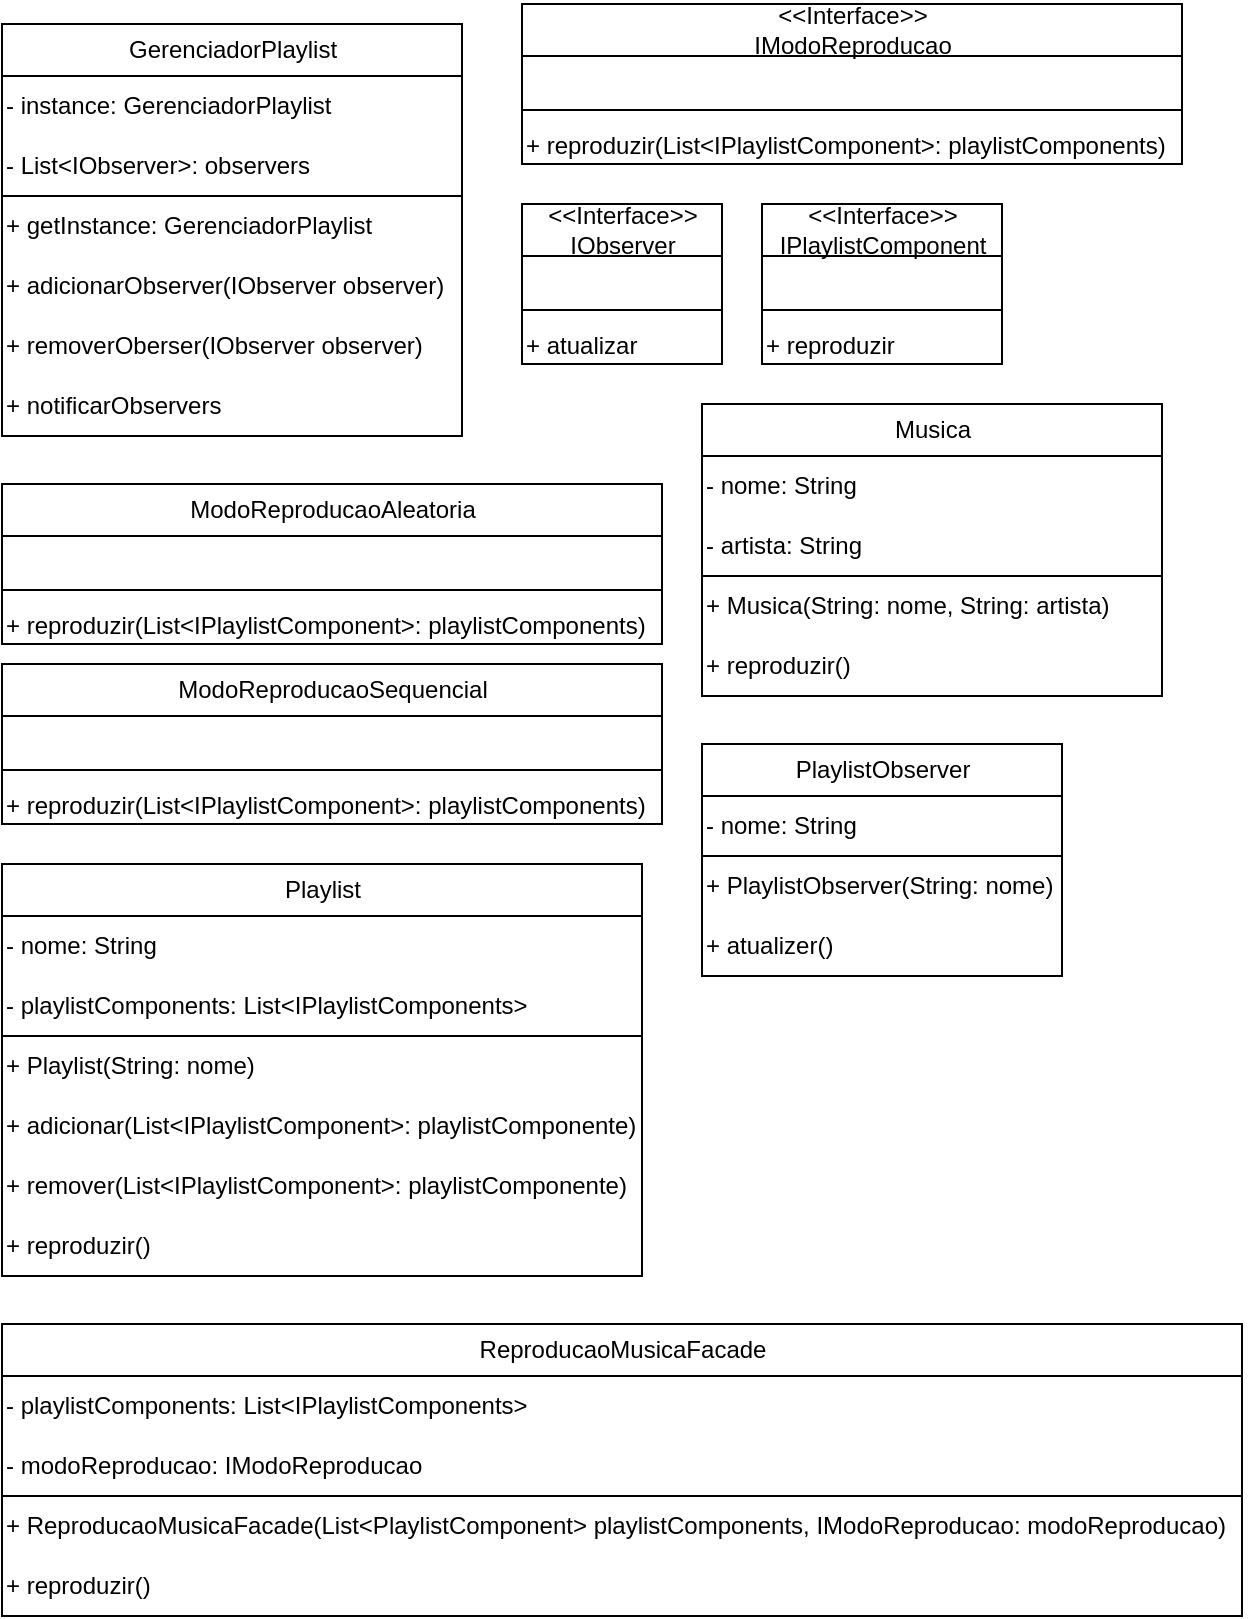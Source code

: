 <mxfile>
    <diagram id="QsTymviUT69j_Hzill_S" name="Page-1">
        <mxGraphModel dx="651" dy="467" grid="1" gridSize="10" guides="1" tooltips="1" connect="1" arrows="1" fold="1" page="1" pageScale="1" pageWidth="850" pageHeight="1100" math="0" shadow="0">
            <root>
                <mxCell id="0"/>
                <mxCell id="1" parent="0"/>
                <mxCell id="2" value="GerenciadorPlaylist" style="swimlane;fontStyle=0;childLayout=stackLayout;horizontal=1;startSize=26;fillColor=none;horizontalStack=0;resizeParent=1;resizeParentMax=0;resizeLast=0;collapsible=1;marginBottom=0;html=1;" parent="1" vertex="1">
                    <mxGeometry x="20" y="80" width="230" height="206" as="geometry"/>
                </mxCell>
                <mxCell id="3" value="- instance: GerenciadorPlaylist&lt;span style=&quot;&quot;&gt;&lt;br&gt;&lt;/span&gt;" style="text;html=1;strokeColor=none;fillColor=none;align=left;verticalAlign=middle;whiteSpace=wrap;rounded=0;" parent="2" vertex="1">
                    <mxGeometry y="26" width="230" height="30" as="geometry"/>
                </mxCell>
                <mxCell id="5" value="- List&amp;lt;IObserver&amp;gt;: observers" style="text;html=1;strokeColor=none;fillColor=none;align=left;verticalAlign=middle;whiteSpace=wrap;rounded=0;" vertex="1" parent="2">
                    <mxGeometry y="56" width="230" height="30" as="geometry"/>
                </mxCell>
                <mxCell id="10" value="+ getInstance: GerenciadorPlaylist" style="text;html=1;strokeColor=none;fillColor=none;align=left;verticalAlign=middle;rounded=0;whiteSpace=wrap;labelBackgroundColor=none;labelBorderColor=none;" vertex="1" parent="2">
                    <mxGeometry y="86" width="230" height="30" as="geometry"/>
                </mxCell>
                <mxCell id="11" value="+ adicionarObserver(IObserver observer)" style="text;html=1;strokeColor=none;fillColor=none;align=left;verticalAlign=middle;whiteSpace=wrap;rounded=0;labelBackgroundColor=none;labelBorderColor=none;" vertex="1" parent="2">
                    <mxGeometry y="116" width="230" height="30" as="geometry"/>
                </mxCell>
                <mxCell id="12" value="+ removerOberser(IObserver observer)" style="text;html=1;strokeColor=none;fillColor=none;align=left;verticalAlign=middle;whiteSpace=wrap;rounded=0;labelBackgroundColor=none;labelBorderColor=none;" vertex="1" parent="2">
                    <mxGeometry y="146" width="230" height="30" as="geometry"/>
                </mxCell>
                <mxCell id="13" value="+ notificarObservers" style="text;html=1;strokeColor=none;fillColor=none;align=left;verticalAlign=middle;whiteSpace=wrap;rounded=0;labelBackgroundColor=none;labelBorderColor=none;" vertex="1" parent="2">
                    <mxGeometry y="176" width="230" height="30" as="geometry"/>
                </mxCell>
                <mxCell id="14" value="" style="endArrow=none;html=1;exitX=0;exitY=0;exitDx=0;exitDy=0;entryX=1;entryY=0;entryDx=0;entryDy=0;" edge="1" parent="2" source="10" target="10">
                    <mxGeometry width="50" height="50" relative="1" as="geometry">
                        <mxPoint x="290" y="130" as="sourcePoint"/>
                        <mxPoint x="340" y="80" as="targetPoint"/>
                    </mxGeometry>
                </mxCell>
                <mxCell id="15" value="&amp;lt;&amp;lt;Interface&amp;gt;&amp;gt;&lt;br&gt;IModoReproducao" style="swimlane;fontStyle=0;childLayout=stackLayout;horizontal=1;startSize=26;fillColor=none;horizontalStack=0;resizeParent=1;resizeParentMax=0;resizeLast=0;collapsible=1;marginBottom=0;html=1;" vertex="1" parent="1">
                    <mxGeometry x="280" y="70" width="330" height="80" as="geometry"/>
                </mxCell>
                <mxCell id="22" value="" style="endArrow=none;html=1;exitX=0;exitY=0;exitDx=0;exitDy=0;entryX=1;entryY=0;entryDx=0;entryDy=0;" edge="1" parent="15" source="18" target="18">
                    <mxGeometry width="50" height="50" relative="1" as="geometry">
                        <mxPoint x="290" y="130" as="sourcePoint"/>
                        <mxPoint x="340" y="80" as="targetPoint"/>
                    </mxGeometry>
                </mxCell>
                <mxCell id="18" value="+ reproduzir(List&amp;lt;IPlaylistComponent&amp;gt;: playlistComponents)" style="text;html=1;strokeColor=none;fillColor=none;align=left;verticalAlign=bottom;rounded=0;whiteSpace=wrap;labelBackgroundColor=none;labelBorderColor=none;" vertex="1" parent="15">
                    <mxGeometry y="26" width="330" height="54" as="geometry"/>
                </mxCell>
                <mxCell id="23" value="" style="endArrow=none;html=1;exitX=0;exitY=0.5;exitDx=0;exitDy=0;entryX=1;entryY=0.5;entryDx=0;entryDy=0;" edge="1" parent="15" source="18" target="18">
                    <mxGeometry width="50" height="50" relative="1" as="geometry">
                        <mxPoint x="30" y="120" as="sourcePoint"/>
                        <mxPoint x="80" y="70" as="targetPoint"/>
                    </mxGeometry>
                </mxCell>
                <mxCell id="24" value="&amp;lt;&amp;lt;Interface&amp;gt;&amp;gt;&lt;br&gt;IObserver" style="swimlane;fontStyle=0;childLayout=stackLayout;horizontal=1;startSize=26;fillColor=none;horizontalStack=0;resizeParent=1;resizeParentMax=0;resizeLast=0;collapsible=1;marginBottom=0;html=1;" vertex="1" parent="1">
                    <mxGeometry x="280" y="170" width="100" height="80" as="geometry"/>
                </mxCell>
                <mxCell id="25" value="" style="endArrow=none;html=1;exitX=0;exitY=0;exitDx=0;exitDy=0;entryX=1;entryY=0;entryDx=0;entryDy=0;" edge="1" parent="24" source="26" target="26">
                    <mxGeometry width="50" height="50" relative="1" as="geometry">
                        <mxPoint x="290" y="130" as="sourcePoint"/>
                        <mxPoint x="340" y="80" as="targetPoint"/>
                    </mxGeometry>
                </mxCell>
                <mxCell id="26" value="+ atualizar" style="text;html=1;strokeColor=none;fillColor=none;align=left;verticalAlign=bottom;rounded=0;whiteSpace=wrap;labelBackgroundColor=none;labelBorderColor=none;" vertex="1" parent="24">
                    <mxGeometry y="26" width="100" height="54" as="geometry"/>
                </mxCell>
                <mxCell id="27" value="" style="endArrow=none;html=1;exitX=0;exitY=0.5;exitDx=0;exitDy=0;entryX=1;entryY=0.5;entryDx=0;entryDy=0;" edge="1" parent="24" source="26" target="26">
                    <mxGeometry width="50" height="50" relative="1" as="geometry">
                        <mxPoint x="30" y="120" as="sourcePoint"/>
                        <mxPoint x="80" y="70" as="targetPoint"/>
                    </mxGeometry>
                </mxCell>
                <mxCell id="28" value="&amp;lt;&amp;lt;Interface&amp;gt;&amp;gt;&lt;br&gt;IPlaylistComponent" style="swimlane;fontStyle=0;childLayout=stackLayout;horizontal=1;startSize=26;fillColor=none;horizontalStack=0;resizeParent=1;resizeParentMax=0;resizeLast=0;collapsible=1;marginBottom=0;html=1;" vertex="1" parent="1">
                    <mxGeometry x="400" y="170" width="120" height="80" as="geometry"/>
                </mxCell>
                <mxCell id="29" value="" style="endArrow=none;html=1;exitX=0;exitY=0;exitDx=0;exitDy=0;entryX=1;entryY=0;entryDx=0;entryDy=0;" edge="1" parent="28" source="30" target="30">
                    <mxGeometry width="50" height="50" relative="1" as="geometry">
                        <mxPoint x="290" y="130" as="sourcePoint"/>
                        <mxPoint x="340" y="80" as="targetPoint"/>
                    </mxGeometry>
                </mxCell>
                <mxCell id="30" value="+ reproduzir" style="text;html=1;strokeColor=none;fillColor=none;align=left;verticalAlign=bottom;rounded=0;whiteSpace=wrap;labelBackgroundColor=none;labelBorderColor=none;" vertex="1" parent="28">
                    <mxGeometry y="26" width="120" height="54" as="geometry"/>
                </mxCell>
                <mxCell id="31" value="" style="endArrow=none;html=1;exitX=0;exitY=0.5;exitDx=0;exitDy=0;entryX=1;entryY=0.5;entryDx=0;entryDy=0;" edge="1" parent="28" source="30" target="30">
                    <mxGeometry width="50" height="50" relative="1" as="geometry">
                        <mxPoint x="30" y="120" as="sourcePoint"/>
                        <mxPoint x="80" y="70" as="targetPoint"/>
                    </mxGeometry>
                </mxCell>
                <mxCell id="32" value="ModoReproducaoAleatoria" style="swimlane;fontStyle=0;childLayout=stackLayout;horizontal=1;startSize=26;fillColor=none;horizontalStack=0;resizeParent=1;resizeParentMax=0;resizeLast=0;collapsible=1;marginBottom=0;html=1;align=center;" vertex="1" parent="1">
                    <mxGeometry x="20" y="310" width="330" height="80" as="geometry"/>
                </mxCell>
                <mxCell id="33" value="" style="endArrow=none;html=1;exitX=0;exitY=0;exitDx=0;exitDy=0;entryX=1;entryY=0;entryDx=0;entryDy=0;" edge="1" parent="32" source="34" target="34">
                    <mxGeometry width="50" height="50" relative="1" as="geometry">
                        <mxPoint x="290" y="130" as="sourcePoint"/>
                        <mxPoint x="340" y="80" as="targetPoint"/>
                    </mxGeometry>
                </mxCell>
                <mxCell id="34" value="+ reproduzir(List&amp;lt;IPlaylistComponent&amp;gt;: playlistComponents)" style="text;html=1;strokeColor=none;fillColor=none;align=left;verticalAlign=bottom;rounded=0;whiteSpace=wrap;labelBackgroundColor=none;labelBorderColor=none;" vertex="1" parent="32">
                    <mxGeometry y="26" width="330" height="54" as="geometry"/>
                </mxCell>
                <mxCell id="35" value="" style="endArrow=none;html=1;exitX=0;exitY=0.5;exitDx=0;exitDy=0;entryX=1;entryY=0.5;entryDx=0;entryDy=0;" edge="1" parent="32" source="34" target="34">
                    <mxGeometry width="50" height="50" relative="1" as="geometry">
                        <mxPoint x="30" y="120" as="sourcePoint"/>
                        <mxPoint x="80" y="70" as="targetPoint"/>
                    </mxGeometry>
                </mxCell>
                <mxCell id="36" value="ModoReproducaoSequencial" style="swimlane;fontStyle=0;childLayout=stackLayout;horizontal=1;startSize=26;fillColor=none;horizontalStack=0;resizeParent=1;resizeParentMax=0;resizeLast=0;collapsible=1;marginBottom=0;html=1;align=center;" vertex="1" parent="1">
                    <mxGeometry x="20" y="400" width="330" height="80" as="geometry"/>
                </mxCell>
                <mxCell id="37" value="" style="endArrow=none;html=1;exitX=0;exitY=0;exitDx=0;exitDy=0;entryX=1;entryY=0;entryDx=0;entryDy=0;" edge="1" parent="36" source="38" target="38">
                    <mxGeometry width="50" height="50" relative="1" as="geometry">
                        <mxPoint x="290" y="130" as="sourcePoint"/>
                        <mxPoint x="340" y="80" as="targetPoint"/>
                    </mxGeometry>
                </mxCell>
                <mxCell id="38" value="+ reproduzir(List&amp;lt;IPlaylistComponent&amp;gt;: playlistComponents)" style="text;html=1;strokeColor=none;fillColor=none;align=left;verticalAlign=bottom;rounded=0;whiteSpace=wrap;labelBackgroundColor=none;labelBorderColor=none;" vertex="1" parent="36">
                    <mxGeometry y="26" width="330" height="54" as="geometry"/>
                </mxCell>
                <mxCell id="39" value="" style="endArrow=none;html=1;exitX=0;exitY=0.5;exitDx=0;exitDy=0;entryX=1;entryY=0.5;entryDx=0;entryDy=0;" edge="1" parent="36" source="38" target="38">
                    <mxGeometry width="50" height="50" relative="1" as="geometry">
                        <mxPoint x="30" y="120" as="sourcePoint"/>
                        <mxPoint x="80" y="70" as="targetPoint"/>
                    </mxGeometry>
                </mxCell>
                <mxCell id="40" value="Musica" style="swimlane;fontStyle=0;childLayout=stackLayout;horizontal=1;startSize=26;fillColor=none;horizontalStack=0;resizeParent=1;resizeParentMax=0;resizeLast=0;collapsible=1;marginBottom=0;html=1;" vertex="1" parent="1">
                    <mxGeometry x="370" y="270" width="230" height="146" as="geometry"/>
                </mxCell>
                <mxCell id="41" value="&lt;span style=&quot;&quot;&gt;- nome: String&lt;br&gt;&lt;/span&gt;" style="text;html=1;strokeColor=none;fillColor=none;align=left;verticalAlign=middle;whiteSpace=wrap;rounded=0;" vertex="1" parent="40">
                    <mxGeometry y="26" width="230" height="30" as="geometry"/>
                </mxCell>
                <mxCell id="42" value="- artista: String" style="text;html=1;strokeColor=none;fillColor=none;align=left;verticalAlign=middle;whiteSpace=wrap;rounded=0;" vertex="1" parent="40">
                    <mxGeometry y="56" width="230" height="30" as="geometry"/>
                </mxCell>
                <mxCell id="43" value="+ Musica(String: nome, String: artista)" style="text;html=1;strokeColor=none;fillColor=none;align=left;verticalAlign=middle;rounded=0;whiteSpace=wrap;labelBackgroundColor=none;labelBorderColor=none;" vertex="1" parent="40">
                    <mxGeometry y="86" width="230" height="30" as="geometry"/>
                </mxCell>
                <mxCell id="44" value="+ reproduzir()" style="text;html=1;strokeColor=none;fillColor=none;align=left;verticalAlign=middle;whiteSpace=wrap;rounded=0;labelBackgroundColor=none;labelBorderColor=none;" vertex="1" parent="40">
                    <mxGeometry y="116" width="230" height="30" as="geometry"/>
                </mxCell>
                <mxCell id="47" value="" style="endArrow=none;html=1;exitX=0;exitY=0;exitDx=0;exitDy=0;entryX=1;entryY=0;entryDx=0;entryDy=0;" edge="1" parent="40" source="43" target="43">
                    <mxGeometry width="50" height="50" relative="1" as="geometry">
                        <mxPoint x="290" y="130" as="sourcePoint"/>
                        <mxPoint x="340" y="80" as="targetPoint"/>
                    </mxGeometry>
                </mxCell>
                <mxCell id="48" value="Playlist" style="swimlane;fontStyle=0;childLayout=stackLayout;horizontal=1;startSize=26;fillColor=none;horizontalStack=0;resizeParent=1;resizeParentMax=0;resizeLast=0;collapsible=1;marginBottom=0;html=1;" vertex="1" parent="1">
                    <mxGeometry x="20" y="500" width="320" height="206" as="geometry"/>
                </mxCell>
                <mxCell id="49" value="&lt;span style=&quot;&quot;&gt;- nome: String&lt;br&gt;&lt;/span&gt;" style="text;html=1;strokeColor=none;fillColor=none;align=left;verticalAlign=middle;whiteSpace=wrap;rounded=0;" vertex="1" parent="48">
                    <mxGeometry y="26" width="320" height="30" as="geometry"/>
                </mxCell>
                <mxCell id="50" value="- playlistComponents: List&amp;lt;IPlaylistComponents&amp;gt;" style="text;html=1;strokeColor=none;fillColor=none;align=left;verticalAlign=middle;whiteSpace=wrap;rounded=0;" vertex="1" parent="48">
                    <mxGeometry y="56" width="320" height="30" as="geometry"/>
                </mxCell>
                <mxCell id="51" value="+ Playlist(String: nome)" style="text;html=1;strokeColor=none;fillColor=none;align=left;verticalAlign=middle;rounded=0;whiteSpace=wrap;labelBackgroundColor=none;labelBorderColor=none;" vertex="1" parent="48">
                    <mxGeometry y="86" width="320" height="30" as="geometry"/>
                </mxCell>
                <mxCell id="52" value="+ adicionar(List&amp;lt;IPlaylistComponent&amp;gt;: playlistComponente)" style="text;html=1;strokeColor=none;fillColor=none;align=left;verticalAlign=middle;whiteSpace=wrap;rounded=0;labelBackgroundColor=none;labelBorderColor=none;" vertex="1" parent="48">
                    <mxGeometry y="116" width="320" height="30" as="geometry"/>
                </mxCell>
                <mxCell id="53" value="" style="endArrow=none;html=1;exitX=0;exitY=0;exitDx=0;exitDy=0;entryX=1;entryY=0;entryDx=0;entryDy=0;" edge="1" parent="48" source="51" target="51">
                    <mxGeometry width="50" height="50" relative="1" as="geometry">
                        <mxPoint x="290" y="130" as="sourcePoint"/>
                        <mxPoint x="340" y="80" as="targetPoint"/>
                    </mxGeometry>
                </mxCell>
                <mxCell id="54" value="+ remover(List&amp;lt;IPlaylistComponent&amp;gt;: playlistComponente)" style="text;html=1;strokeColor=none;fillColor=none;align=left;verticalAlign=middle;whiteSpace=wrap;rounded=0;labelBackgroundColor=none;labelBorderColor=none;" vertex="1" parent="48">
                    <mxGeometry y="146" width="320" height="30" as="geometry"/>
                </mxCell>
                <mxCell id="55" value="+ reproduzir()" style="text;html=1;strokeColor=none;fillColor=none;align=left;verticalAlign=middle;whiteSpace=wrap;rounded=0;labelBackgroundColor=none;labelBorderColor=none;" vertex="1" parent="48">
                    <mxGeometry y="176" width="320" height="30" as="geometry"/>
                </mxCell>
                <mxCell id="56" value="PlaylistObserver" style="swimlane;fontStyle=0;childLayout=stackLayout;horizontal=1;startSize=26;fillColor=none;horizontalStack=0;resizeParent=1;resizeParentMax=0;resizeLast=0;collapsible=1;marginBottom=0;html=1;" vertex="1" parent="1">
                    <mxGeometry x="370" y="440" width="180" height="116" as="geometry"/>
                </mxCell>
                <mxCell id="57" value="&lt;span style=&quot;&quot;&gt;- nome: String&lt;br&gt;&lt;/span&gt;" style="text;html=1;strokeColor=none;fillColor=none;align=left;verticalAlign=middle;whiteSpace=wrap;rounded=0;" vertex="1" parent="56">
                    <mxGeometry y="26" width="180" height="30" as="geometry"/>
                </mxCell>
                <mxCell id="59" value="+ PlaylistObserver(String: nome)" style="text;html=1;strokeColor=none;fillColor=none;align=left;verticalAlign=middle;rounded=0;whiteSpace=wrap;labelBackgroundColor=none;labelBorderColor=none;" vertex="1" parent="56">
                    <mxGeometry y="56" width="180" height="30" as="geometry"/>
                </mxCell>
                <mxCell id="60" value="+ atualizer()" style="text;html=1;strokeColor=none;fillColor=none;align=left;verticalAlign=middle;whiteSpace=wrap;rounded=0;labelBackgroundColor=none;labelBorderColor=none;" vertex="1" parent="56">
                    <mxGeometry y="86" width="180" height="30" as="geometry"/>
                </mxCell>
                <mxCell id="61" value="" style="endArrow=none;html=1;exitX=0;exitY=0;exitDx=0;exitDy=0;entryX=1;entryY=0;entryDx=0;entryDy=0;" edge="1" parent="56" source="59" target="59">
                    <mxGeometry width="50" height="50" relative="1" as="geometry">
                        <mxPoint x="290" y="130" as="sourcePoint"/>
                        <mxPoint x="340" y="80" as="targetPoint"/>
                    </mxGeometry>
                </mxCell>
                <mxCell id="68" value="ReproducaoMusicaFacade" style="swimlane;fontStyle=0;childLayout=stackLayout;horizontal=1;startSize=26;fillColor=none;horizontalStack=0;resizeParent=1;resizeParentMax=0;resizeLast=0;collapsible=1;marginBottom=0;html=1;" vertex="1" parent="1">
                    <mxGeometry x="20" y="730" width="620" height="146" as="geometry"/>
                </mxCell>
                <mxCell id="69" value="&lt;span style=&quot;&quot;&gt;- playlistComponents: List&amp;lt;IPlaylistComponents&amp;gt;&lt;br&gt;&lt;/span&gt;" style="text;html=1;strokeColor=none;fillColor=none;align=left;verticalAlign=middle;whiteSpace=wrap;rounded=0;" vertex="1" parent="68">
                    <mxGeometry y="26" width="620" height="30" as="geometry"/>
                </mxCell>
                <mxCell id="70" value="- modoReproducao: IModoReproducao" style="text;html=1;strokeColor=none;fillColor=none;align=left;verticalAlign=middle;whiteSpace=wrap;rounded=0;" vertex="1" parent="68">
                    <mxGeometry y="56" width="620" height="30" as="geometry"/>
                </mxCell>
                <mxCell id="71" value="+ ReproducaoMusicaFacade(List&amp;lt;PlaylistComponent&amp;gt; playlistComponents, IModoReproducao: modoReproducao)" style="text;html=1;strokeColor=none;fillColor=none;align=left;verticalAlign=middle;rounded=0;whiteSpace=wrap;labelBackgroundColor=none;labelBorderColor=none;" vertex="1" parent="68">
                    <mxGeometry y="86" width="620" height="30" as="geometry"/>
                </mxCell>
                <mxCell id="72" value="+ reproduzir()" style="text;html=1;strokeColor=none;fillColor=none;align=left;verticalAlign=middle;whiteSpace=wrap;rounded=0;labelBackgroundColor=none;labelBorderColor=none;" vertex="1" parent="68">
                    <mxGeometry y="116" width="620" height="30" as="geometry"/>
                </mxCell>
                <mxCell id="73" value="" style="endArrow=none;html=1;exitX=0;exitY=0;exitDx=0;exitDy=0;entryX=1;entryY=0;entryDx=0;entryDy=0;" edge="1" parent="68" source="71" target="71">
                    <mxGeometry width="50" height="50" relative="1" as="geometry">
                        <mxPoint x="290" y="130" as="sourcePoint"/>
                        <mxPoint x="340" y="80" as="targetPoint"/>
                    </mxGeometry>
                </mxCell>
            </root>
        </mxGraphModel>
    </diagram>
</mxfile>